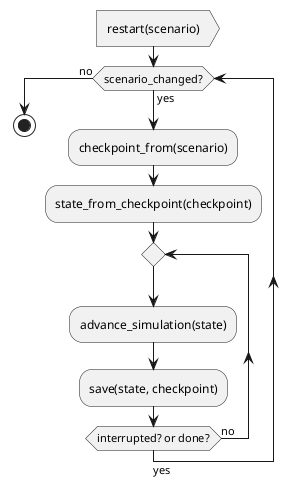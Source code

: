 @startuml simulatorloop

:restart(scenario)>

while (scenario_changed?) is (yes)
  :checkpoint_from(scenario);
  :state_from_checkpoint(checkpoint);
  repeat
    :advance_simulation(state);
    :save(state, checkpoint);
  repeat while (interrupted? or done?) is (no)
  -> yes;
  
endwhile (no)
  stop

@enduml

@startuml simulationstep

|#Cyan|File IO|

|Simulation|

start

:advance_simulation(state);

|Simulation|

if (save?) then (yes)

|File IO|
  :save_data;
  if (save checkpoint?) then (yes)
    :save_checkpoint;
  else (no)
  endif

|Simulation|
else (no)
endif

stop

@enduml
